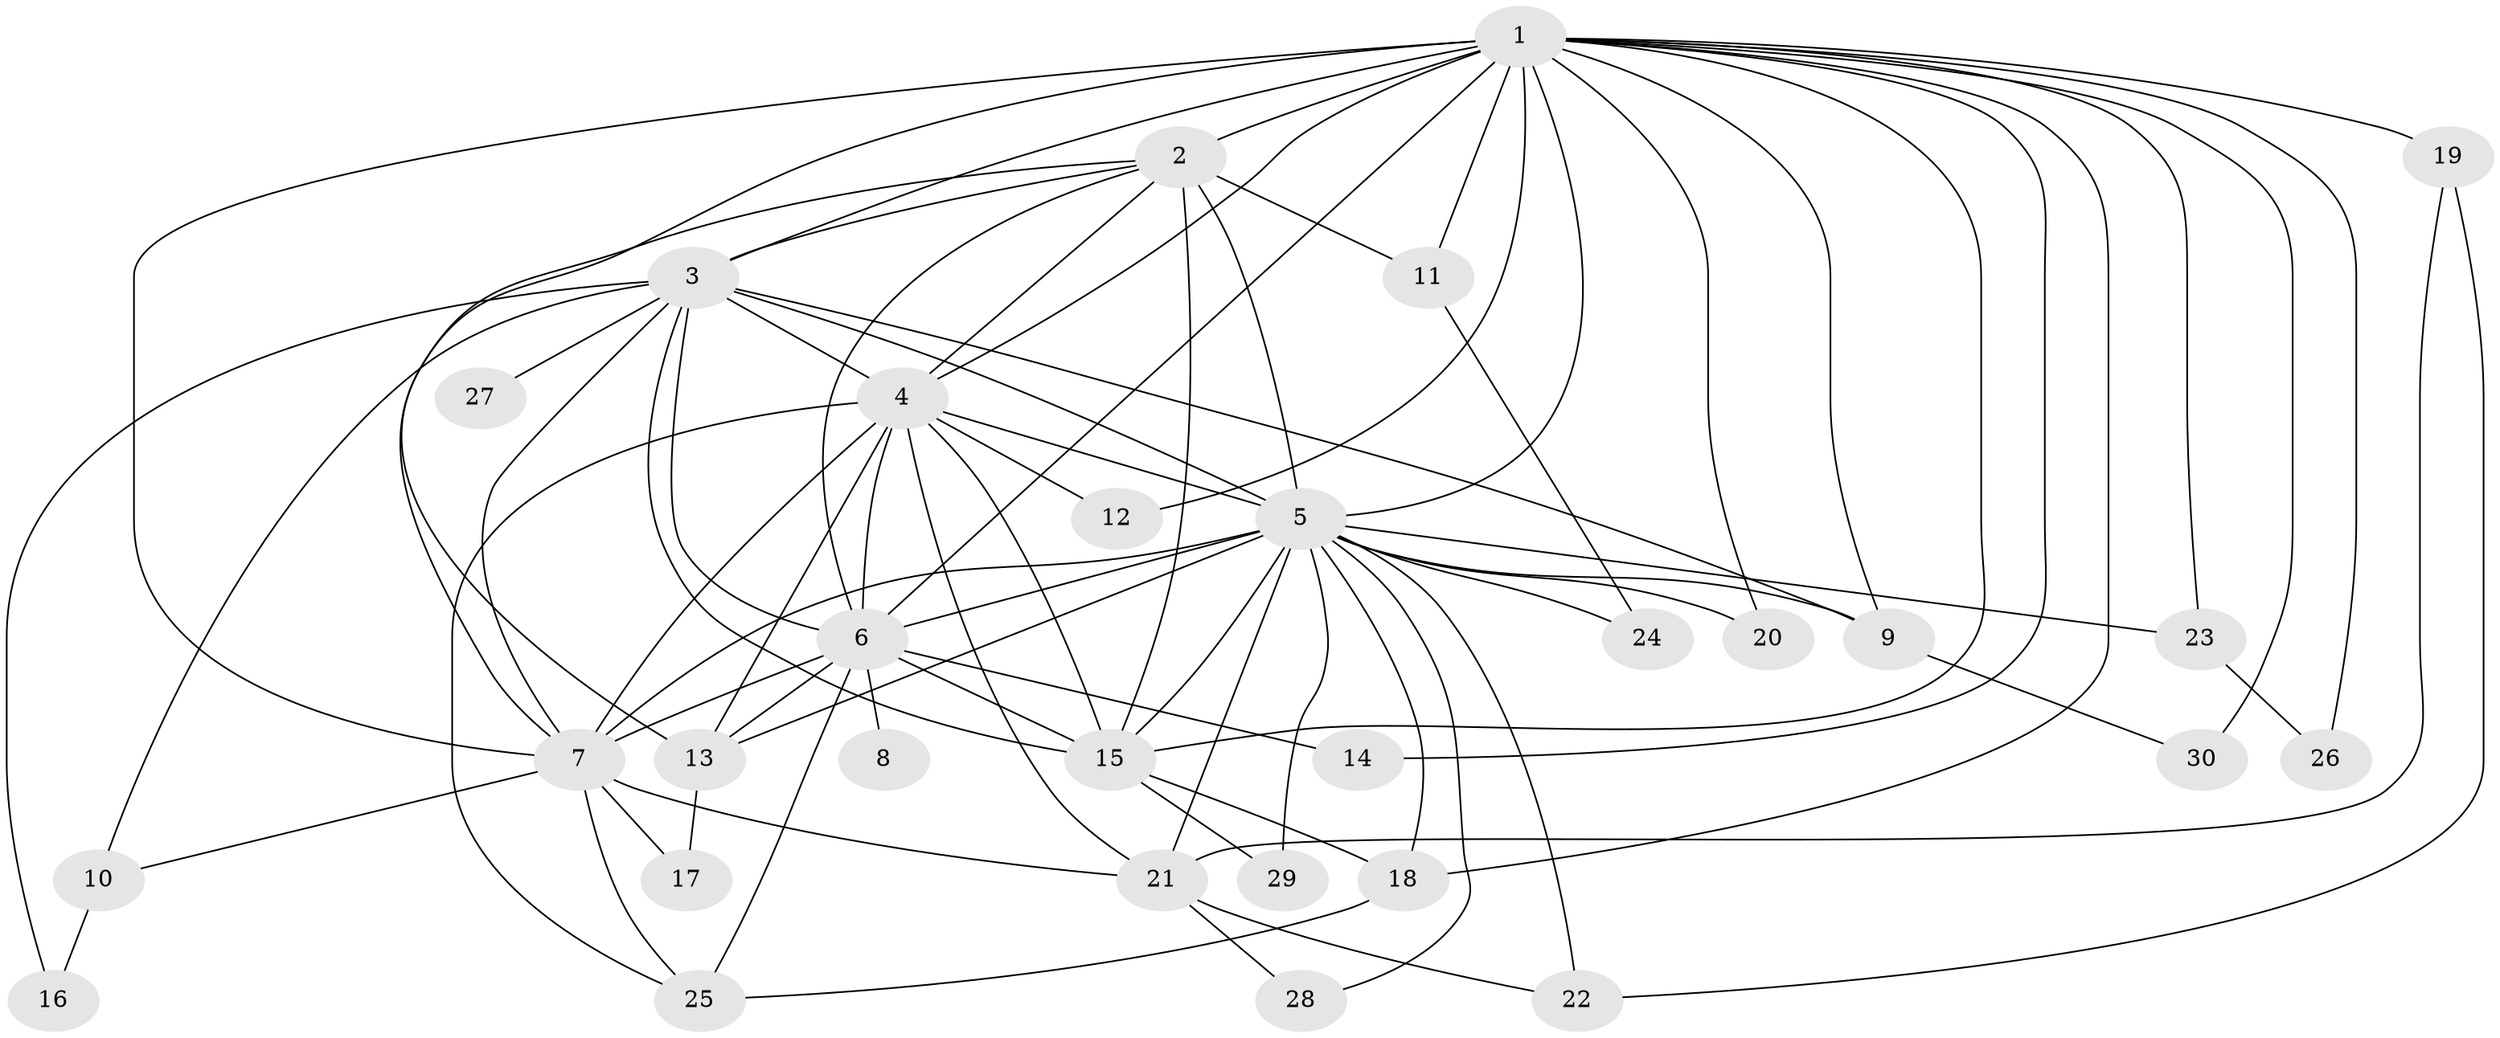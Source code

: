 // original degree distribution, {15: 0.01694915254237288, 18: 0.01694915254237288, 16: 0.05084745762711865, 17: 0.03389830508474576, 19: 0.01694915254237288, 14: 0.01694915254237288, 12: 0.01694915254237288, 2: 0.5254237288135594, 4: 0.0847457627118644, 3: 0.1864406779661017, 6: 0.01694915254237288, 5: 0.01694915254237288}
// Generated by graph-tools (version 1.1) at 2025/35/03/09/25 02:35:09]
// undirected, 30 vertices, 77 edges
graph export_dot {
graph [start="1"]
  node [color=gray90,style=filled];
  1;
  2;
  3;
  4;
  5;
  6;
  7;
  8;
  9;
  10;
  11;
  12;
  13;
  14;
  15;
  16;
  17;
  18;
  19;
  20;
  21;
  22;
  23;
  24;
  25;
  26;
  27;
  28;
  29;
  30;
  1 -- 2 [weight=2.0];
  1 -- 3 [weight=2.0];
  1 -- 4 [weight=2.0];
  1 -- 5 [weight=4.0];
  1 -- 6 [weight=2.0];
  1 -- 7 [weight=4.0];
  1 -- 9 [weight=1.0];
  1 -- 11 [weight=1.0];
  1 -- 12 [weight=1.0];
  1 -- 13 [weight=1.0];
  1 -- 14 [weight=1.0];
  1 -- 15 [weight=1.0];
  1 -- 18 [weight=1.0];
  1 -- 19 [weight=2.0];
  1 -- 20 [weight=1.0];
  1 -- 23 [weight=1.0];
  1 -- 26 [weight=1.0];
  1 -- 30 [weight=1.0];
  2 -- 3 [weight=1.0];
  2 -- 4 [weight=1.0];
  2 -- 5 [weight=3.0];
  2 -- 6 [weight=1.0];
  2 -- 7 [weight=2.0];
  2 -- 11 [weight=1.0];
  2 -- 15 [weight=7.0];
  3 -- 4 [weight=2.0];
  3 -- 5 [weight=2.0];
  3 -- 6 [weight=1.0];
  3 -- 7 [weight=2.0];
  3 -- 9 [weight=1.0];
  3 -- 10 [weight=1.0];
  3 -- 15 [weight=1.0];
  3 -- 16 [weight=1.0];
  3 -- 27 [weight=1.0];
  4 -- 5 [weight=2.0];
  4 -- 6 [weight=1.0];
  4 -- 7 [weight=3.0];
  4 -- 12 [weight=1.0];
  4 -- 13 [weight=1.0];
  4 -- 15 [weight=1.0];
  4 -- 21 [weight=1.0];
  4 -- 25 [weight=1.0];
  5 -- 6 [weight=2.0];
  5 -- 7 [weight=4.0];
  5 -- 9 [weight=2.0];
  5 -- 13 [weight=1.0];
  5 -- 15 [weight=1.0];
  5 -- 18 [weight=1.0];
  5 -- 20 [weight=1.0];
  5 -- 21 [weight=2.0];
  5 -- 22 [weight=1.0];
  5 -- 23 [weight=1.0];
  5 -- 24 [weight=1.0];
  5 -- 28 [weight=1.0];
  5 -- 29 [weight=1.0];
  6 -- 7 [weight=3.0];
  6 -- 8 [weight=1.0];
  6 -- 13 [weight=1.0];
  6 -- 14 [weight=1.0];
  6 -- 15 [weight=1.0];
  6 -- 25 [weight=1.0];
  7 -- 10 [weight=1.0];
  7 -- 17 [weight=1.0];
  7 -- 21 [weight=1.0];
  7 -- 25 [weight=1.0];
  9 -- 30 [weight=1.0];
  10 -- 16 [weight=1.0];
  11 -- 24 [weight=1.0];
  13 -- 17 [weight=1.0];
  15 -- 18 [weight=2.0];
  15 -- 29 [weight=1.0];
  18 -- 25 [weight=1.0];
  19 -- 21 [weight=1.0];
  19 -- 22 [weight=1.0];
  21 -- 22 [weight=1.0];
  21 -- 28 [weight=1.0];
  23 -- 26 [weight=1.0];
}
